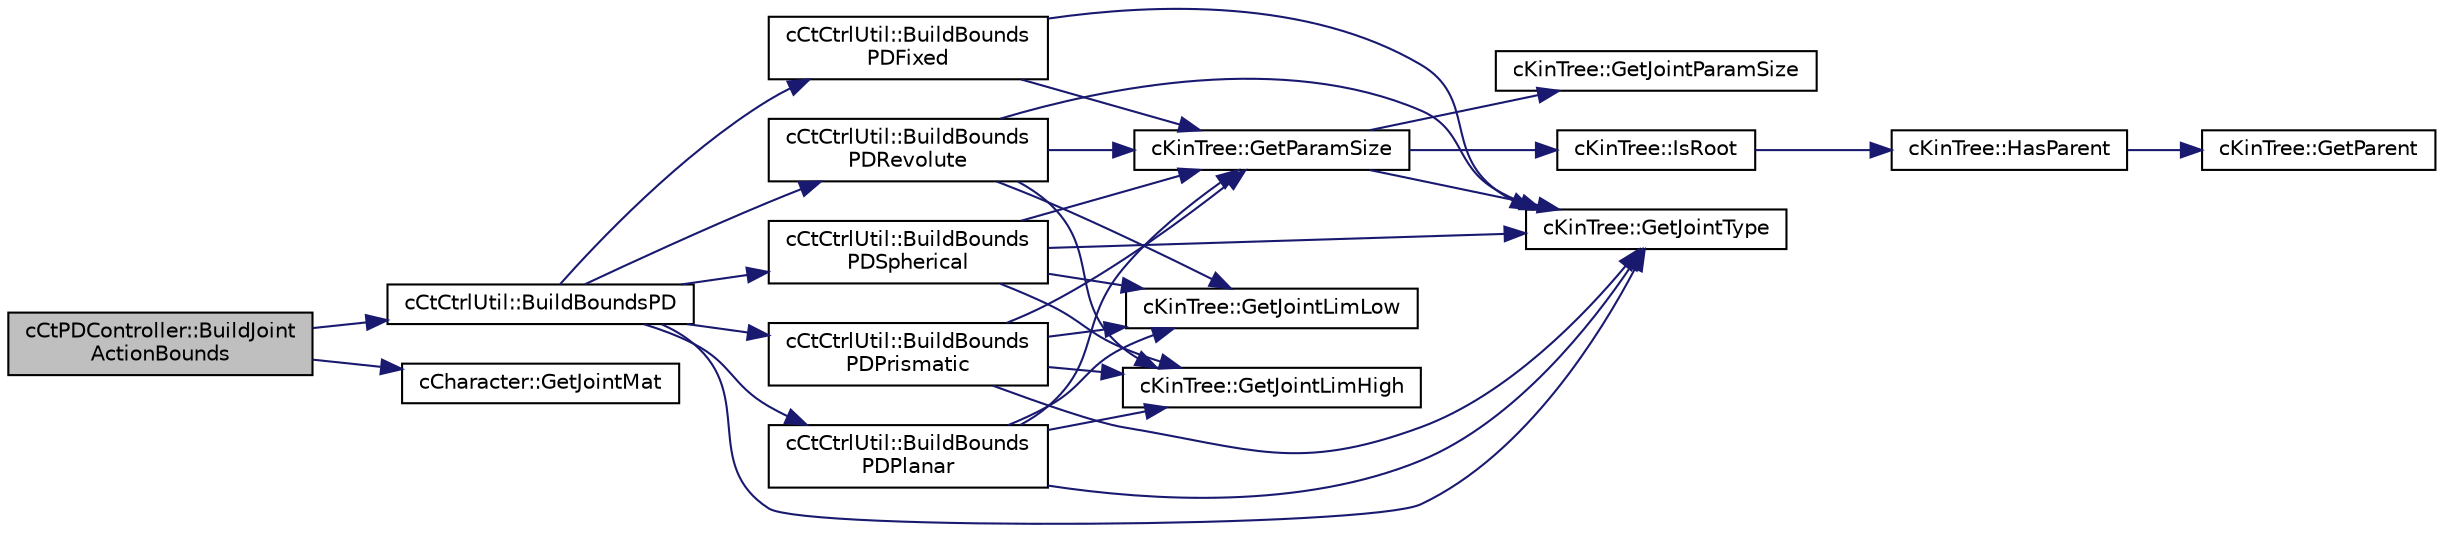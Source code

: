digraph "cCtPDController::BuildJointActionBounds"
{
 // LATEX_PDF_SIZE
  edge [fontname="Helvetica",fontsize="10",labelfontname="Helvetica",labelfontsize="10"];
  node [fontname="Helvetica",fontsize="10",shape=record];
  rankdir="LR";
  Node1 [label="cCtPDController::BuildJoint\lActionBounds",height=0.2,width=0.4,color="black", fillcolor="grey75", style="filled", fontcolor="black",tooltip=" "];
  Node1 -> Node2 [color="midnightblue",fontsize="10",style="solid",fontname="Helvetica"];
  Node2 [label="cCtCtrlUtil::BuildBoundsPD",height=0.2,width=0.4,color="black", fillcolor="white", style="filled",URL="$classc_ct_ctrl_util.html#a4b30b8894f720239a2c1caf064ee6bcd",tooltip=" "];
  Node2 -> Node3 [color="midnightblue",fontsize="10",style="solid",fontname="Helvetica"];
  Node3 [label="cCtCtrlUtil::BuildBounds\lPDFixed",height=0.2,width=0.4,color="black", fillcolor="white", style="filled",URL="$classc_ct_ctrl_util.html#aa26caaffb3f30961395d3ab6986b5531",tooltip=" "];
  Node3 -> Node4 [color="midnightblue",fontsize="10",style="solid",fontname="Helvetica"];
  Node4 [label="cKinTree::GetJointType",height=0.2,width=0.4,color="black", fillcolor="white", style="filled",URL="$classc_kin_tree.html#a891d52af51a7a1bced694634c2f70ee9",tooltip=" "];
  Node3 -> Node5 [color="midnightblue",fontsize="10",style="solid",fontname="Helvetica"];
  Node5 [label="cKinTree::GetParamSize",height=0.2,width=0.4,color="black", fillcolor="white", style="filled",URL="$classc_kin_tree.html#ad5d21e19a354b6e8f5406e9167f12161",tooltip=" "];
  Node5 -> Node6 [color="midnightblue",fontsize="10",style="solid",fontname="Helvetica"];
  Node6 [label="cKinTree::GetJointParamSize",height=0.2,width=0.4,color="black", fillcolor="white", style="filled",URL="$classc_kin_tree.html#a9c308e9e4654d96bcc47ba02770a06ea",tooltip=" "];
  Node5 -> Node4 [color="midnightblue",fontsize="10",style="solid",fontname="Helvetica"];
  Node5 -> Node7 [color="midnightblue",fontsize="10",style="solid",fontname="Helvetica"];
  Node7 [label="cKinTree::IsRoot",height=0.2,width=0.4,color="black", fillcolor="white", style="filled",URL="$classc_kin_tree.html#ab4c2a8b42b254dc54e15e71684045a0a",tooltip=" "];
  Node7 -> Node8 [color="midnightblue",fontsize="10",style="solid",fontname="Helvetica"];
  Node8 [label="cKinTree::HasParent",height=0.2,width=0.4,color="black", fillcolor="white", style="filled",URL="$classc_kin_tree.html#a434aca959d5ef55a491381c7b8d90527",tooltip=" "];
  Node8 -> Node9 [color="midnightblue",fontsize="10",style="solid",fontname="Helvetica"];
  Node9 [label="cKinTree::GetParent",height=0.2,width=0.4,color="black", fillcolor="white", style="filled",URL="$classc_kin_tree.html#a593b283c1ce6a9fa8eb75cb9dc7396f6",tooltip=" "];
  Node2 -> Node10 [color="midnightblue",fontsize="10",style="solid",fontname="Helvetica"];
  Node10 [label="cCtCtrlUtil::BuildBounds\lPDPlanar",height=0.2,width=0.4,color="black", fillcolor="white", style="filled",URL="$classc_ct_ctrl_util.html#a3e35915b3d4cfe29876abf6422b17603",tooltip=" "];
  Node10 -> Node11 [color="midnightblue",fontsize="10",style="solid",fontname="Helvetica"];
  Node11 [label="cKinTree::GetJointLimHigh",height=0.2,width=0.4,color="black", fillcolor="white", style="filled",URL="$classc_kin_tree.html#ad096140b0c85147afb307c16f2dcd054",tooltip=" "];
  Node10 -> Node12 [color="midnightblue",fontsize="10",style="solid",fontname="Helvetica"];
  Node12 [label="cKinTree::GetJointLimLow",height=0.2,width=0.4,color="black", fillcolor="white", style="filled",URL="$classc_kin_tree.html#a4ccb5946c3c777407e8088ca6076a5d4",tooltip=" "];
  Node10 -> Node4 [color="midnightblue",fontsize="10",style="solid",fontname="Helvetica"];
  Node10 -> Node5 [color="midnightblue",fontsize="10",style="solid",fontname="Helvetica"];
  Node2 -> Node13 [color="midnightblue",fontsize="10",style="solid",fontname="Helvetica"];
  Node13 [label="cCtCtrlUtil::BuildBounds\lPDPrismatic",height=0.2,width=0.4,color="black", fillcolor="white", style="filled",URL="$classc_ct_ctrl_util.html#aa0fd796dc319320c1be7379cbc8d634c",tooltip=" "];
  Node13 -> Node11 [color="midnightblue",fontsize="10",style="solid",fontname="Helvetica"];
  Node13 -> Node12 [color="midnightblue",fontsize="10",style="solid",fontname="Helvetica"];
  Node13 -> Node4 [color="midnightblue",fontsize="10",style="solid",fontname="Helvetica"];
  Node13 -> Node5 [color="midnightblue",fontsize="10",style="solid",fontname="Helvetica"];
  Node2 -> Node14 [color="midnightblue",fontsize="10",style="solid",fontname="Helvetica"];
  Node14 [label="cCtCtrlUtil::BuildBounds\lPDRevolute",height=0.2,width=0.4,color="black", fillcolor="white", style="filled",URL="$classc_ct_ctrl_util.html#ad4d35bfd5e97124163ffa9076470f55c",tooltip=" "];
  Node14 -> Node11 [color="midnightblue",fontsize="10",style="solid",fontname="Helvetica"];
  Node14 -> Node12 [color="midnightblue",fontsize="10",style="solid",fontname="Helvetica"];
  Node14 -> Node4 [color="midnightblue",fontsize="10",style="solid",fontname="Helvetica"];
  Node14 -> Node5 [color="midnightblue",fontsize="10",style="solid",fontname="Helvetica"];
  Node2 -> Node15 [color="midnightblue",fontsize="10",style="solid",fontname="Helvetica"];
  Node15 [label="cCtCtrlUtil::BuildBounds\lPDSpherical",height=0.2,width=0.4,color="black", fillcolor="white", style="filled",URL="$classc_ct_ctrl_util.html#a9a61648e24285290c98d90f86bbf8024",tooltip=" "];
  Node15 -> Node11 [color="midnightblue",fontsize="10",style="solid",fontname="Helvetica"];
  Node15 -> Node12 [color="midnightblue",fontsize="10",style="solid",fontname="Helvetica"];
  Node15 -> Node4 [color="midnightblue",fontsize="10",style="solid",fontname="Helvetica"];
  Node15 -> Node5 [color="midnightblue",fontsize="10",style="solid",fontname="Helvetica"];
  Node2 -> Node4 [color="midnightblue",fontsize="10",style="solid",fontname="Helvetica"];
  Node1 -> Node16 [color="midnightblue",fontsize="10",style="solid",fontname="Helvetica"];
  Node16 [label="cCharacter::GetJointMat",height=0.2,width=0.4,color="black", fillcolor="white", style="filled",URL="$classc_character.html#aecf6a9809542e346342be2df552695b1",tooltip=" "];
}
